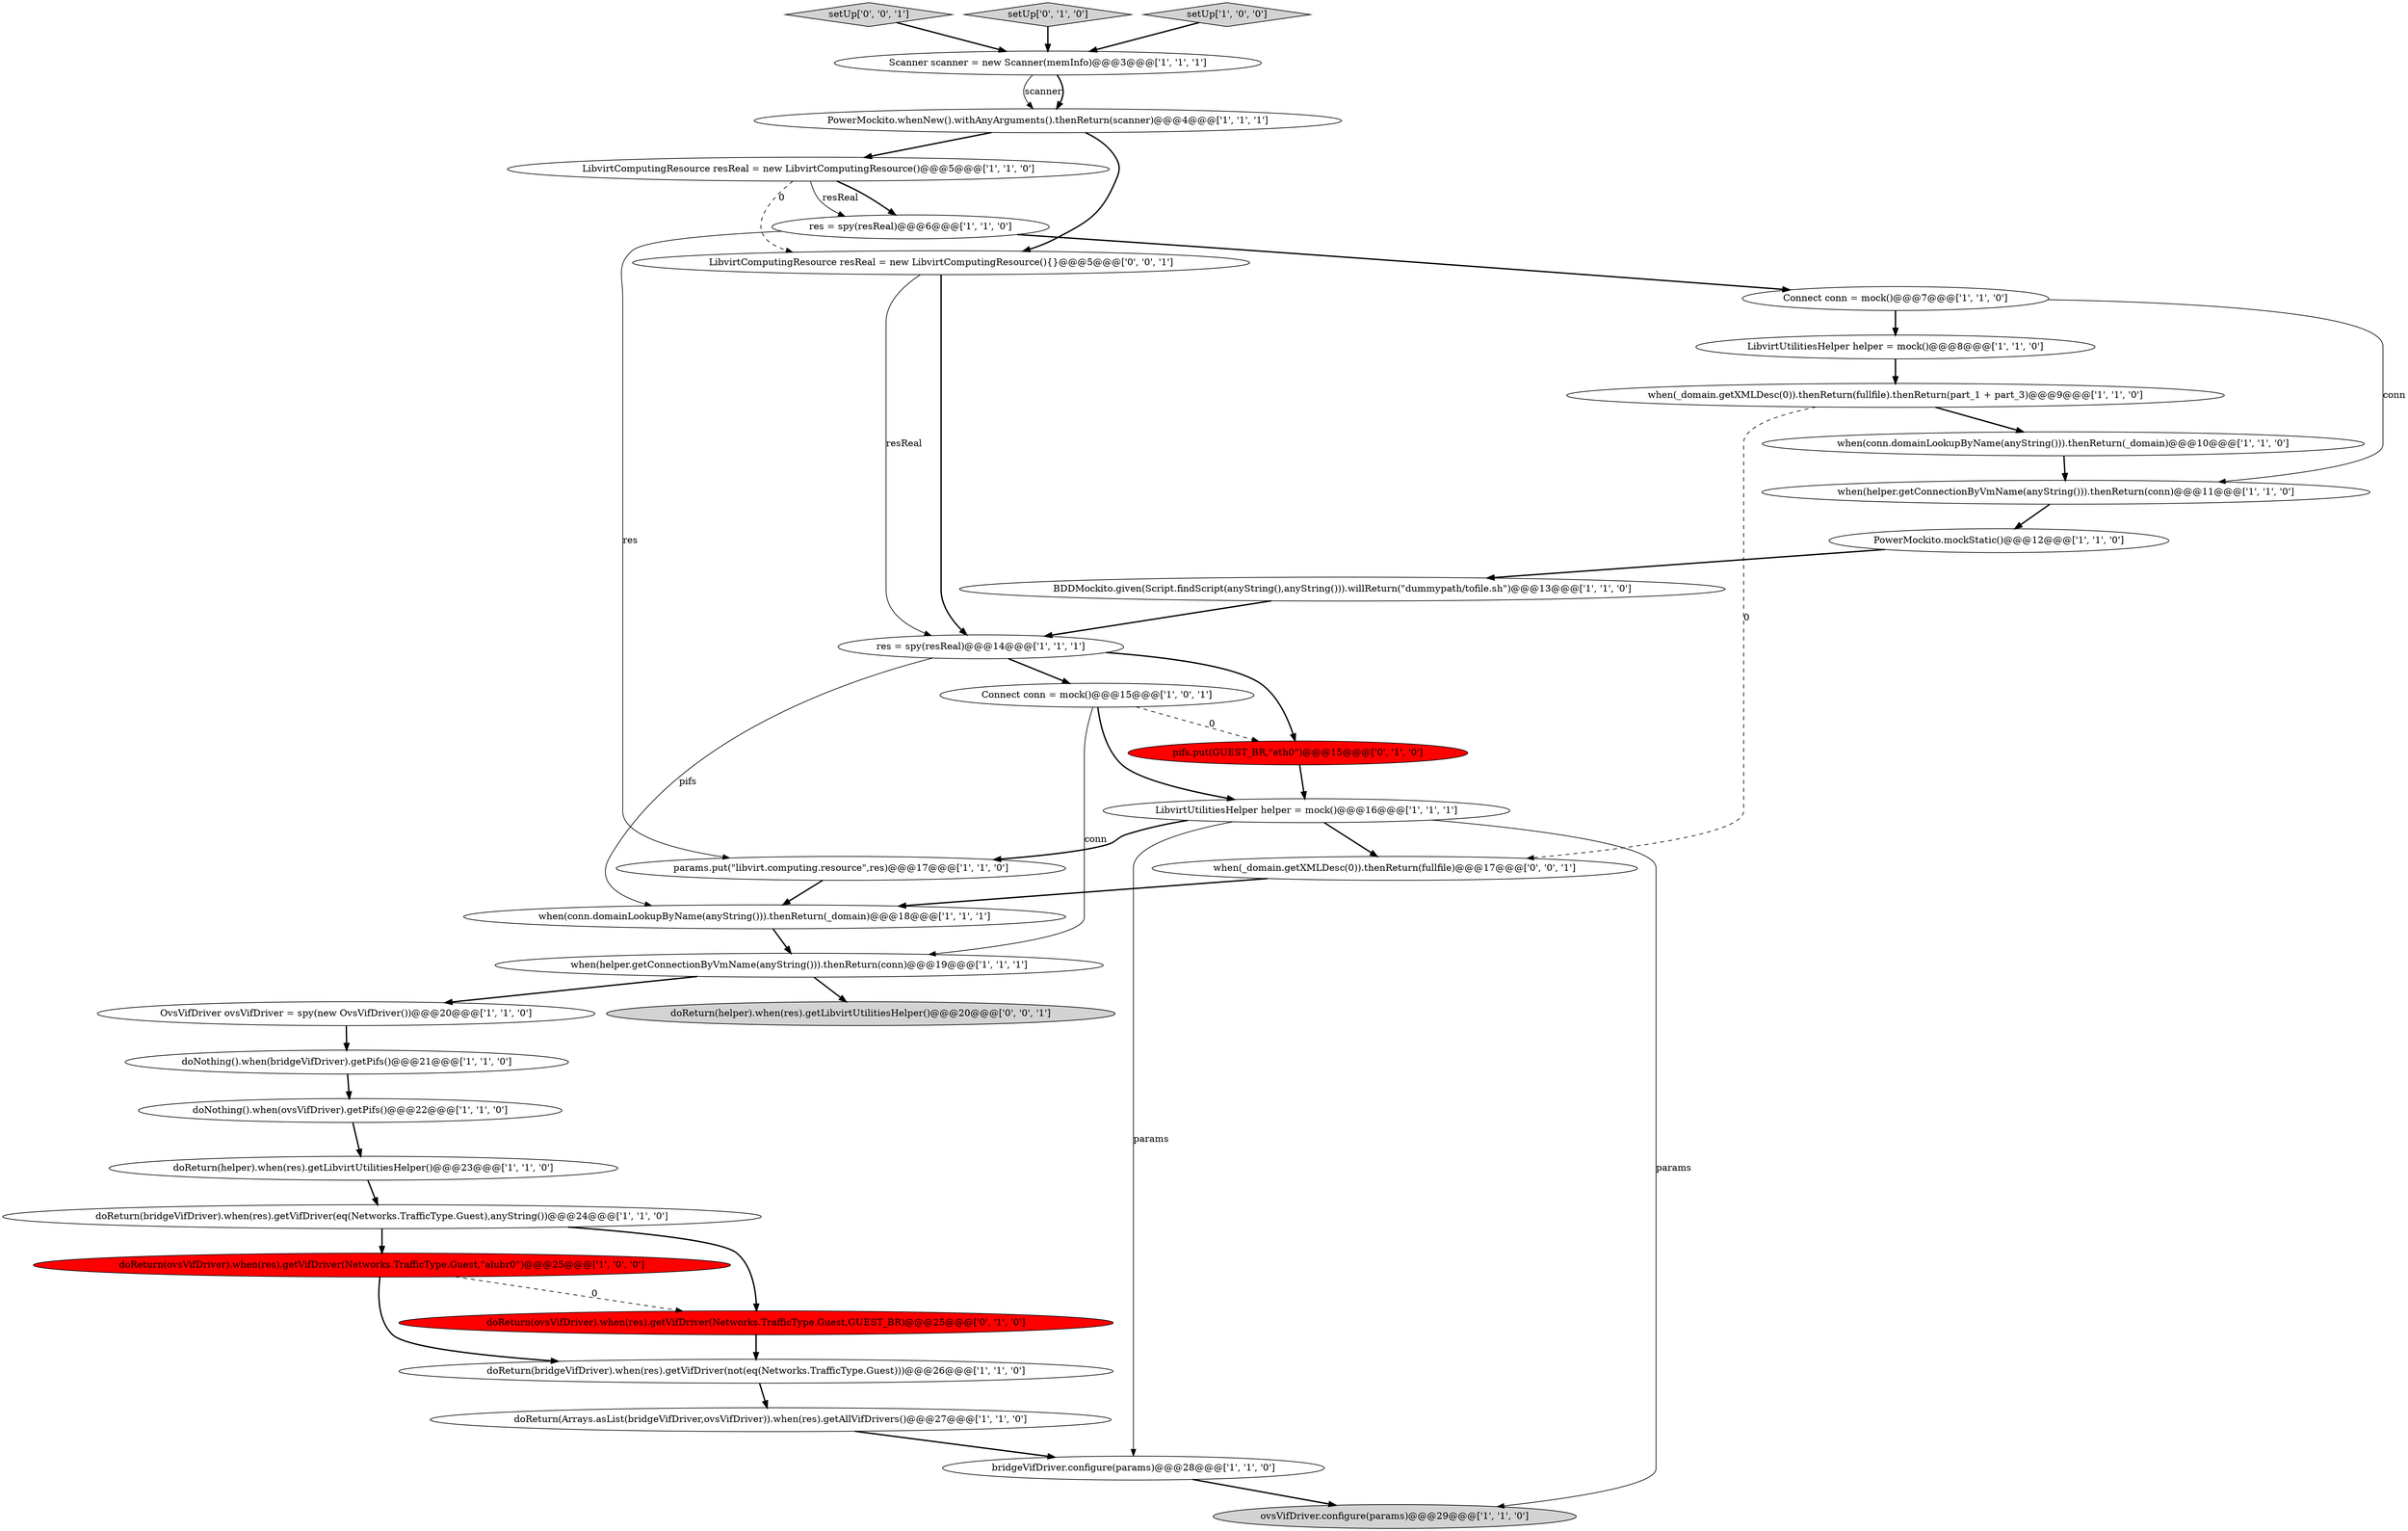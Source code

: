 digraph {
32 [style = filled, label = "setUp['0', '0', '1']", fillcolor = lightgray, shape = diamond image = "AAA0AAABBB3BBB"];
1 [style = filled, label = "bridgeVifDriver.configure(params)@@@28@@@['1', '1', '0']", fillcolor = white, shape = ellipse image = "AAA0AAABBB1BBB"];
25 [style = filled, label = "BDDMockito.given(Script.findScript(anyString(),anyString())).willReturn(\"dummypath/tofile.sh\")@@@13@@@['1', '1', '0']", fillcolor = white, shape = ellipse image = "AAA0AAABBB1BBB"];
5 [style = filled, label = "LibvirtUtilitiesHelper helper = mock()@@@16@@@['1', '1', '1']", fillcolor = white, shape = ellipse image = "AAA0AAABBB1BBB"];
11 [style = filled, label = "when(helper.getConnectionByVmName(anyString())).thenReturn(conn)@@@19@@@['1', '1', '1']", fillcolor = white, shape = ellipse image = "AAA0AAABBB1BBB"];
16 [style = filled, label = "doNothing().when(ovsVifDriver).getPifs()@@@22@@@['1', '1', '0']", fillcolor = white, shape = ellipse image = "AAA0AAABBB1BBB"];
0 [style = filled, label = "PowerMockito.whenNew().withAnyArguments().thenReturn(scanner)@@@4@@@['1', '1', '1']", fillcolor = white, shape = ellipse image = "AAA0AAABBB1BBB"];
14 [style = filled, label = "doReturn(Arrays.asList(bridgeVifDriver,ovsVifDriver)).when(res).getAllVifDrivers()@@@27@@@['1', '1', '0']", fillcolor = white, shape = ellipse image = "AAA0AAABBB1BBB"];
33 [style = filled, label = "when(_domain.getXMLDesc(0)).thenReturn(fullfile)@@@17@@@['0', '0', '1']", fillcolor = white, shape = ellipse image = "AAA0AAABBB3BBB"];
23 [style = filled, label = "PowerMockito.mockStatic()@@@12@@@['1', '1', '0']", fillcolor = white, shape = ellipse image = "AAA0AAABBB1BBB"];
2 [style = filled, label = "Scanner scanner = new Scanner(memInfo)@@@3@@@['1', '1', '1']", fillcolor = white, shape = ellipse image = "AAA0AAABBB1BBB"];
29 [style = filled, label = "pifs.put(GUEST_BR,\"eth0\")@@@15@@@['0', '1', '0']", fillcolor = red, shape = ellipse image = "AAA1AAABBB2BBB"];
12 [style = filled, label = "OvsVifDriver ovsVifDriver = spy(new OvsVifDriver())@@@20@@@['1', '1', '0']", fillcolor = white, shape = ellipse image = "AAA0AAABBB1BBB"];
22 [style = filled, label = "Connect conn = mock()@@@15@@@['1', '0', '1']", fillcolor = white, shape = ellipse image = "AAA0AAABBB1BBB"];
20 [style = filled, label = "doReturn(bridgeVifDriver).when(res).getVifDriver(not(eq(Networks.TrafficType.Guest)))@@@26@@@['1', '1', '0']", fillcolor = white, shape = ellipse image = "AAA0AAABBB1BBB"];
6 [style = filled, label = "res = spy(resReal)@@@6@@@['1', '1', '0']", fillcolor = white, shape = ellipse image = "AAA0AAABBB1BBB"];
30 [style = filled, label = "doReturn(ovsVifDriver).when(res).getVifDriver(Networks.TrafficType.Guest,GUEST_BR)@@@25@@@['0', '1', '0']", fillcolor = red, shape = ellipse image = "AAA1AAABBB2BBB"];
3 [style = filled, label = "when(helper.getConnectionByVmName(anyString())).thenReturn(conn)@@@11@@@['1', '1', '0']", fillcolor = white, shape = ellipse image = "AAA0AAABBB1BBB"];
9 [style = filled, label = "ovsVifDriver.configure(params)@@@29@@@['1', '1', '0']", fillcolor = lightgray, shape = ellipse image = "AAA0AAABBB1BBB"];
15 [style = filled, label = "when(conn.domainLookupByName(anyString())).thenReturn(_domain)@@@18@@@['1', '1', '1']", fillcolor = white, shape = ellipse image = "AAA0AAABBB1BBB"];
13 [style = filled, label = "when(_domain.getXMLDesc(0)).thenReturn(fullfile).thenReturn(part_1 + part_3)@@@9@@@['1', '1', '0']", fillcolor = white, shape = ellipse image = "AAA0AAABBB1BBB"];
28 [style = filled, label = "setUp['0', '1', '0']", fillcolor = lightgray, shape = diamond image = "AAA0AAABBB2BBB"];
19 [style = filled, label = "LibvirtUtilitiesHelper helper = mock()@@@8@@@['1', '1', '0']", fillcolor = white, shape = ellipse image = "AAA0AAABBB1BBB"];
24 [style = filled, label = "doReturn(ovsVifDriver).when(res).getVifDriver(Networks.TrafficType.Guest,\"alubr0\")@@@25@@@['1', '0', '0']", fillcolor = red, shape = ellipse image = "AAA1AAABBB1BBB"];
27 [style = filled, label = "doReturn(helper).when(res).getLibvirtUtilitiesHelper()@@@23@@@['1', '1', '0']", fillcolor = white, shape = ellipse image = "AAA0AAABBB1BBB"];
34 [style = filled, label = "doReturn(helper).when(res).getLibvirtUtilitiesHelper()@@@20@@@['0', '0', '1']", fillcolor = lightgray, shape = ellipse image = "AAA0AAABBB3BBB"];
10 [style = filled, label = "res = spy(resReal)@@@14@@@['1', '1', '1']", fillcolor = white, shape = ellipse image = "AAA0AAABBB1BBB"];
7 [style = filled, label = "setUp['1', '0', '0']", fillcolor = lightgray, shape = diamond image = "AAA0AAABBB1BBB"];
26 [style = filled, label = "params.put(\"libvirt.computing.resource\",res)@@@17@@@['1', '1', '0']", fillcolor = white, shape = ellipse image = "AAA0AAABBB1BBB"];
18 [style = filled, label = "when(conn.domainLookupByName(anyString())).thenReturn(_domain)@@@10@@@['1', '1', '0']", fillcolor = white, shape = ellipse image = "AAA0AAABBB1BBB"];
8 [style = filled, label = "doReturn(bridgeVifDriver).when(res).getVifDriver(eq(Networks.TrafficType.Guest),anyString())@@@24@@@['1', '1', '0']", fillcolor = white, shape = ellipse image = "AAA0AAABBB1BBB"];
17 [style = filled, label = "Connect conn = mock()@@@7@@@['1', '1', '0']", fillcolor = white, shape = ellipse image = "AAA0AAABBB1BBB"];
21 [style = filled, label = "LibvirtComputingResource resReal = new LibvirtComputingResource()@@@5@@@['1', '1', '0']", fillcolor = white, shape = ellipse image = "AAA0AAABBB1BBB"];
4 [style = filled, label = "doNothing().when(bridgeVifDriver).getPifs()@@@21@@@['1', '1', '0']", fillcolor = white, shape = ellipse image = "AAA0AAABBB1BBB"];
31 [style = filled, label = "LibvirtComputingResource resReal = new LibvirtComputingResource(){}@@@5@@@['0', '0', '1']", fillcolor = white, shape = ellipse image = "AAA0AAABBB3BBB"];
6->17 [style = bold, label=""];
10->22 [style = bold, label=""];
8->30 [style = bold, label=""];
18->3 [style = bold, label=""];
23->25 [style = bold, label=""];
6->26 [style = solid, label="res"];
29->5 [style = bold, label=""];
16->27 [style = bold, label=""];
21->6 [style = bold, label=""];
5->33 [style = bold, label=""];
33->15 [style = bold, label=""];
30->20 [style = bold, label=""];
2->0 [style = solid, label="scanner"];
22->29 [style = dashed, label="0"];
17->3 [style = solid, label="conn"];
5->26 [style = bold, label=""];
5->1 [style = solid, label="params"];
5->9 [style = solid, label="params"];
11->12 [style = bold, label=""];
0->21 [style = bold, label=""];
20->14 [style = bold, label=""];
24->30 [style = dashed, label="0"];
32->2 [style = bold, label=""];
22->5 [style = bold, label=""];
17->19 [style = bold, label=""];
14->1 [style = bold, label=""];
1->9 [style = bold, label=""];
24->20 [style = bold, label=""];
21->31 [style = dashed, label="0"];
28->2 [style = bold, label=""];
3->23 [style = bold, label=""];
2->0 [style = bold, label=""];
11->34 [style = bold, label=""];
22->11 [style = solid, label="conn"];
19->13 [style = bold, label=""];
15->11 [style = bold, label=""];
12->4 [style = bold, label=""];
10->29 [style = bold, label=""];
31->10 [style = bold, label=""];
7->2 [style = bold, label=""];
10->15 [style = solid, label="pifs"];
26->15 [style = bold, label=""];
13->33 [style = dashed, label="0"];
25->10 [style = bold, label=""];
31->10 [style = solid, label="resReal"];
21->6 [style = solid, label="resReal"];
27->8 [style = bold, label=""];
4->16 [style = bold, label=""];
13->18 [style = bold, label=""];
0->31 [style = bold, label=""];
8->24 [style = bold, label=""];
}
